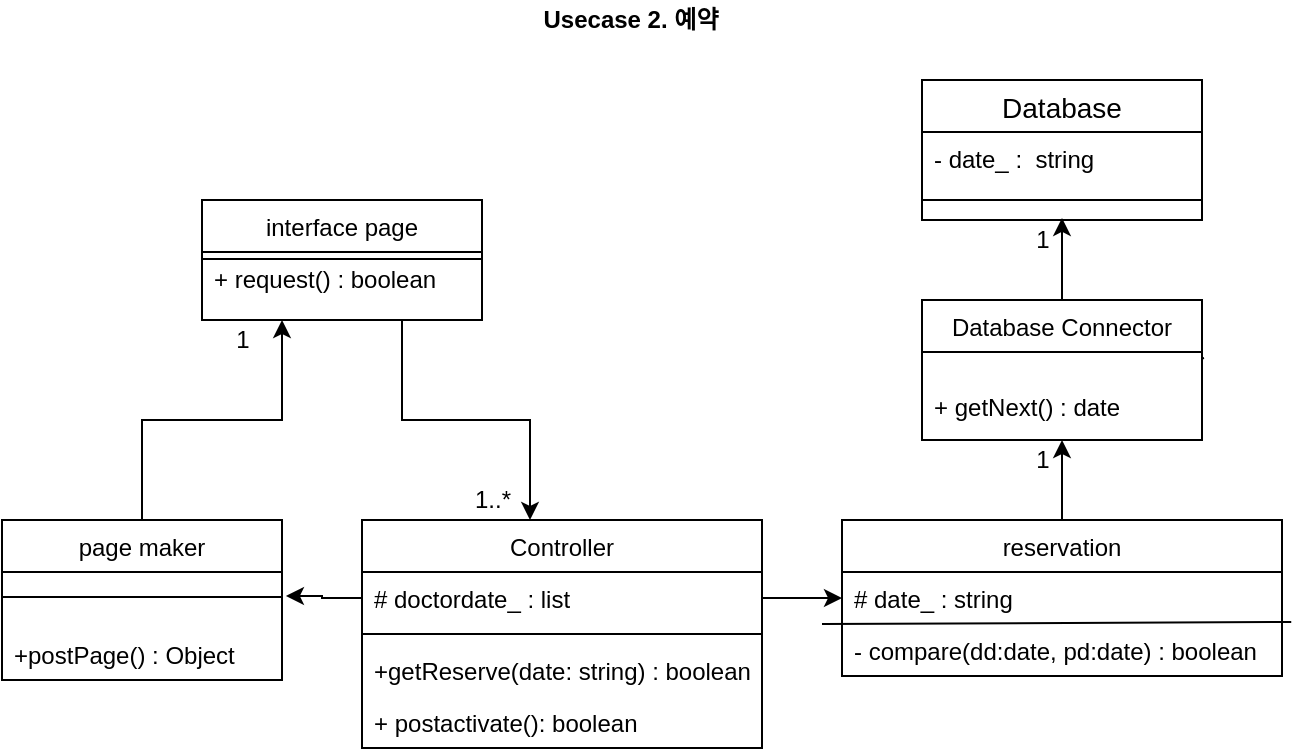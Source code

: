 <mxfile version="14.6.6" type="github"><diagram id="cWKsgK7S-x9jWX_GKUrM" name="Page-1"><mxGraphModel dx="675" dy="544" grid="0" gridSize="10" guides="1" tooltips="1" connect="1" arrows="1" fold="1" page="1" pageScale="1" pageWidth="827" pageHeight="1169" math="0" shadow="0"><root><mxCell id="0"/><mxCell id="1" parent="0"/><mxCell id="ZuWcNW_mUw8ndDomvOg4-20" style="edgeStyle=orthogonalEdgeStyle;rounded=0;orthogonalLoop=1;jettySize=auto;html=1;entryX=0.5;entryY=1;entryDx=0;entryDy=0;entryPerimeter=0;" edge="1" parent="1" source="ZuWcNW_mUw8ndDomvOg4-1" target="ZuWcNW_mUw8ndDomvOg4-12"><mxGeometry relative="1" as="geometry"/></mxCell><mxCell id="ZuWcNW_mUw8ndDomvOg4-1" value="reservation" style="swimlane;fontStyle=0;childLayout=stackLayout;horizontal=1;startSize=26;fillColor=none;horizontalStack=0;resizeParent=1;resizeParentMax=0;resizeLast=0;collapsible=1;marginBottom=0;" vertex="1" parent="1"><mxGeometry x="470" y="360" width="220" height="78" as="geometry"/></mxCell><mxCell id="ZuWcNW_mUw8ndDomvOg4-2" value="# date_ : string" style="text;strokeColor=none;fillColor=none;align=left;verticalAlign=top;spacingLeft=4;spacingRight=4;overflow=hidden;rotatable=0;points=[[0,0.5],[1,0.5]];portConstraint=eastwest;" vertex="1" parent="ZuWcNW_mUw8ndDomvOg4-1"><mxGeometry y="26" width="220" height="26" as="geometry"/></mxCell><mxCell id="ZuWcNW_mUw8ndDomvOg4-37" value="" style="endArrow=none;html=1;rounded=0;entryX=1.021;entryY=-0.038;entryDx=0;entryDy=0;entryPerimeter=0;" edge="1" parent="ZuWcNW_mUw8ndDomvOg4-1" target="ZuWcNW_mUw8ndDomvOg4-3"><mxGeometry relative="1" as="geometry"><mxPoint x="-10" y="52" as="sourcePoint"/><mxPoint x="150" y="52" as="targetPoint"/></mxGeometry></mxCell><mxCell id="ZuWcNW_mUw8ndDomvOg4-3" value="- compare(dd:date, pd:date) : boolean" style="text;strokeColor=none;fillColor=none;align=left;verticalAlign=top;spacingLeft=4;spacingRight=4;overflow=hidden;rotatable=0;points=[[0,0.5],[1,0.5]];portConstraint=eastwest;" vertex="1" parent="ZuWcNW_mUw8ndDomvOg4-1"><mxGeometry y="52" width="220" height="26" as="geometry"/></mxCell><mxCell id="ZuWcNW_mUw8ndDomvOg4-5" value="Controller" style="swimlane;fontStyle=0;childLayout=stackLayout;horizontal=1;startSize=26;fillColor=none;horizontalStack=0;resizeParent=1;resizeParentMax=0;resizeLast=0;collapsible=1;marginBottom=0;" vertex="1" parent="1"><mxGeometry x="230" y="360" width="200" height="114" as="geometry"/></mxCell><mxCell id="ZuWcNW_mUw8ndDomvOg4-6" value="# doctordate_ : list" style="text;strokeColor=none;fillColor=none;align=left;verticalAlign=top;spacingLeft=4;spacingRight=4;overflow=hidden;rotatable=0;points=[[0,0.5],[1,0.5]];portConstraint=eastwest;" vertex="1" parent="ZuWcNW_mUw8ndDomvOg4-5"><mxGeometry y="26" width="200" height="26" as="geometry"/></mxCell><mxCell id="ZuWcNW_mUw8ndDomvOg4-62" value="" style="line;strokeWidth=1;rotatable=0;dashed=0;labelPosition=right;align=left;verticalAlign=middle;spacingTop=0;spacingLeft=6;points=[];portConstraint=eastwest;" vertex="1" parent="ZuWcNW_mUw8ndDomvOg4-5"><mxGeometry y="52" width="200" height="10" as="geometry"/></mxCell><mxCell id="ZuWcNW_mUw8ndDomvOg4-7" value="+getReserve(date: string) : boolean" style="text;strokeColor=none;fillColor=none;align=left;verticalAlign=top;spacingLeft=4;spacingRight=4;overflow=hidden;rotatable=0;points=[[0,0.5],[1,0.5]];portConstraint=eastwest;" vertex="1" parent="ZuWcNW_mUw8ndDomvOg4-5"><mxGeometry y="62" width="200" height="26" as="geometry"/></mxCell><mxCell id="ZuWcNW_mUw8ndDomvOg4-8" value="+ postactivate(): boolean" style="text;strokeColor=none;fillColor=none;align=left;verticalAlign=top;spacingLeft=4;spacingRight=4;overflow=hidden;rotatable=0;points=[[0,0.5],[1,0.5]];portConstraint=eastwest;" vertex="1" parent="ZuWcNW_mUw8ndDomvOg4-5"><mxGeometry y="88" width="200" height="26" as="geometry"/></mxCell><mxCell id="ZuWcNW_mUw8ndDomvOg4-57" style="edgeStyle=orthogonalEdgeStyle;rounded=0;orthogonalLoop=1;jettySize=auto;html=1;entryX=0.5;entryY=0.977;entryDx=0;entryDy=0;entryPerimeter=0;" edge="1" parent="1" source="ZuWcNW_mUw8ndDomvOg4-9" target="ZuWcNW_mUw8ndDomvOg4-48"><mxGeometry relative="1" as="geometry"/></mxCell><mxCell id="ZuWcNW_mUw8ndDomvOg4-9" value="Database Connector" style="swimlane;fontStyle=0;childLayout=stackLayout;horizontal=1;startSize=26;fillColor=none;horizontalStack=0;resizeParent=1;resizeParentMax=0;resizeLast=0;collapsible=1;marginBottom=0;" vertex="1" parent="1"><mxGeometry x="510" y="250" width="140" height="70" as="geometry"/></mxCell><mxCell id="ZuWcNW_mUw8ndDomvOg4-42" value="" style="endArrow=none;html=1;rounded=0;startArrow=none;" edge="1" parent="ZuWcNW_mUw8ndDomvOg4-9" source="ZuWcNW_mUw8ndDomvOg4-12"><mxGeometry relative="1" as="geometry"><mxPoint y="30.5" as="sourcePoint"/><mxPoint x="141" y="29" as="targetPoint"/></mxGeometry></mxCell><mxCell id="ZuWcNW_mUw8ndDomvOg4-12" value="&#xa;+ getNext() : date" style="text;strokeColor=none;fillColor=none;align=left;verticalAlign=top;spacingLeft=4;spacingRight=4;overflow=hidden;rotatable=0;points=[[0,0.5],[1,0.5]];portConstraint=eastwest;" vertex="1" parent="ZuWcNW_mUw8ndDomvOg4-9"><mxGeometry y="26" width="140" height="44" as="geometry"/></mxCell><mxCell id="ZuWcNW_mUw8ndDomvOg4-18" style="edgeStyle=orthogonalEdgeStyle;rounded=0;orthogonalLoop=1;jettySize=auto;html=1;" edge="1" parent="1" source="ZuWcNW_mUw8ndDomvOg4-13" target="ZuWcNW_mUw8ndDomvOg4-5"><mxGeometry relative="1" as="geometry"><Array as="points"><mxPoint x="250" y="310"/><mxPoint x="314" y="310"/></Array></mxGeometry></mxCell><mxCell id="ZuWcNW_mUw8ndDomvOg4-13" value="interface page" style="swimlane;fontStyle=0;childLayout=stackLayout;horizontal=1;startSize=26;fillColor=none;horizontalStack=0;resizeParent=1;resizeParentMax=0;resizeLast=0;collapsible=1;marginBottom=0;" vertex="1" parent="1"><mxGeometry x="150" y="200" width="140" height="60" as="geometry"/></mxCell><mxCell id="ZuWcNW_mUw8ndDomvOg4-39" value="" style="endArrow=none;html=1;rounded=0;" edge="1" parent="ZuWcNW_mUw8ndDomvOg4-13"><mxGeometry relative="1" as="geometry"><mxPoint y="29.5" as="sourcePoint"/><mxPoint x="140" y="29.5" as="targetPoint"/></mxGeometry></mxCell><mxCell id="ZuWcNW_mUw8ndDomvOg4-14" value="+ request() : boolean" style="text;strokeColor=none;fillColor=none;align=left;verticalAlign=top;spacingLeft=4;spacingRight=4;overflow=hidden;rotatable=0;points=[[0,0.5],[1,0.5]];portConstraint=eastwest;" vertex="1" parent="ZuWcNW_mUw8ndDomvOg4-13"><mxGeometry y="26" width="140" height="34" as="geometry"/></mxCell><mxCell id="ZuWcNW_mUw8ndDomvOg4-33" style="edgeStyle=orthogonalEdgeStyle;rounded=0;orthogonalLoop=1;jettySize=auto;html=1;" edge="1" parent="1" source="ZuWcNW_mUw8ndDomvOg4-21" target="ZuWcNW_mUw8ndDomvOg4-13"><mxGeometry relative="1" as="geometry"><Array as="points"><mxPoint x="120" y="310"/><mxPoint x="190" y="310"/></Array></mxGeometry></mxCell><mxCell id="ZuWcNW_mUw8ndDomvOg4-21" value="page maker" style="swimlane;fontStyle=0;childLayout=stackLayout;horizontal=1;startSize=26;fillColor=none;horizontalStack=0;resizeParent=1;resizeParentMax=0;resizeLast=0;collapsible=1;marginBottom=0;" vertex="1" parent="1"><mxGeometry x="50" y="360" width="140" height="80" as="geometry"/></mxCell><mxCell id="ZuWcNW_mUw8ndDomvOg4-59" value="" style="endArrow=none;html=1;rounded=0;" edge="1" parent="ZuWcNW_mUw8ndDomvOg4-21"><mxGeometry relative="1" as="geometry"><mxPoint y="38.5" as="sourcePoint"/><mxPoint x="140" y="38.5" as="targetPoint"/></mxGeometry></mxCell><mxCell id="ZuWcNW_mUw8ndDomvOg4-47" value="Database" style="swimlane;fontStyle=0;childLayout=stackLayout;horizontal=1;startSize=26;horizontalStack=0;resizeParent=1;resizeParentMax=0;resizeLast=0;collapsible=1;marginBottom=0;align=center;fontSize=14;" vertex="1" parent="1"><mxGeometry x="510" y="140" width="140" height="70" as="geometry"/></mxCell><mxCell id="ZuWcNW_mUw8ndDomvOg4-48" value="- date_ :  string" style="text;strokeColor=none;fillColor=none;spacingLeft=4;spacingRight=4;overflow=hidden;rotatable=0;points=[[0,0.5],[1,0.5]];portConstraint=eastwest;fontSize=12;" vertex="1" parent="ZuWcNW_mUw8ndDomvOg4-47"><mxGeometry y="26" width="140" height="44" as="geometry"/></mxCell><mxCell id="ZuWcNW_mUw8ndDomvOg4-55" value="" style="endArrow=none;html=1;rounded=0;" edge="1" parent="ZuWcNW_mUw8ndDomvOg4-47"><mxGeometry relative="1" as="geometry"><mxPoint y="60" as="sourcePoint"/><mxPoint x="140" y="60" as="targetPoint"/></mxGeometry></mxCell><mxCell id="ZuWcNW_mUw8ndDomvOg4-22" value="&#xa;&#xa;+postPage() : Object" style="text;strokeColor=none;fillColor=none;align=left;verticalAlign=top;spacingLeft=4;spacingRight=4;overflow=hidden;rotatable=0;points=[[0,0.5],[1,0.5]];portConstraint=eastwest;" vertex="1" parent="1"><mxGeometry x="50" y="386" width="140" height="54" as="geometry"/></mxCell><mxCell id="ZuWcNW_mUw8ndDomvOg4-61" value="&lt;b&gt;Usecase 2. 예약&lt;/b&gt;" style="text;html=1;align=center;verticalAlign=middle;resizable=0;points=[];autosize=1;strokeColor=none;" vertex="1" parent="1"><mxGeometry x="314" y="100" width="100" height="20" as="geometry"/></mxCell><mxCell id="ZuWcNW_mUw8ndDomvOg4-63" style="edgeStyle=orthogonalEdgeStyle;rounded=0;orthogonalLoop=1;jettySize=auto;html=1;entryX=1.014;entryY=0.222;entryDx=0;entryDy=0;entryPerimeter=0;" edge="1" parent="1" source="ZuWcNW_mUw8ndDomvOg4-6" target="ZuWcNW_mUw8ndDomvOg4-22"><mxGeometry relative="1" as="geometry"/></mxCell><mxCell id="ZuWcNW_mUw8ndDomvOg4-64" style="edgeStyle=orthogonalEdgeStyle;rounded=0;orthogonalLoop=1;jettySize=auto;html=1;entryX=0;entryY=0.5;entryDx=0;entryDy=0;" edge="1" parent="1" source="ZuWcNW_mUw8ndDomvOg4-6" target="ZuWcNW_mUw8ndDomvOg4-2"><mxGeometry relative="1" as="geometry"/></mxCell><mxCell id="ZuWcNW_mUw8ndDomvOg4-65" value="1..*" style="text;html=1;align=center;verticalAlign=middle;resizable=0;points=[];autosize=1;strokeColor=none;" vertex="1" parent="1"><mxGeometry x="280" y="340" width="30" height="20" as="geometry"/></mxCell><mxCell id="ZuWcNW_mUw8ndDomvOg4-66" value="1" style="text;html=1;align=center;verticalAlign=middle;resizable=0;points=[];autosize=1;strokeColor=none;" vertex="1" parent="1"><mxGeometry x="560" y="320" width="20" height="20" as="geometry"/></mxCell><mxCell id="ZuWcNW_mUw8ndDomvOg4-67" value="1" style="text;html=1;align=center;verticalAlign=middle;resizable=0;points=[];autosize=1;strokeColor=none;" vertex="1" parent="1"><mxGeometry x="560" y="210" width="20" height="20" as="geometry"/></mxCell><mxCell id="ZuWcNW_mUw8ndDomvOg4-68" value="1" style="text;html=1;align=center;verticalAlign=middle;resizable=0;points=[];autosize=1;strokeColor=none;" vertex="1" parent="1"><mxGeometry x="160" y="260" width="20" height="20" as="geometry"/></mxCell></root></mxGraphModel></diagram></mxfile>